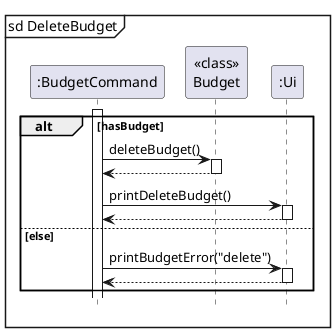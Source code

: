 @startuml

autoactivate on

mainframe sd DeleteBudget
participant ":BudgetCommand" as BudgetCommand
participant "<<class>>\nBudget" as Budget
participant ":Ui" as Ui

activate BudgetCommand

alt hasBudget
    BudgetCommand -> Budget: deleteBudget()
    return
    BudgetCommand -> Ui: printDeleteBudget()
    return
else else
    BudgetCommand -> Ui: printBudgetError("delete")
    return
end

hide footbox
@enduml